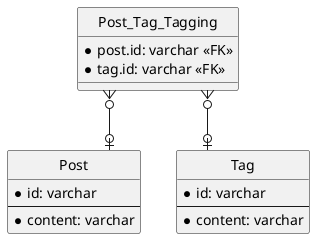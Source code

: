 @startuml cross_reference_table

' hide the spot
hide circle
' avoid problems with angled crows feet
skinparam linetype ortho

entity Post {
  * id: varchar
  --
  * content: varchar
}

entity Tag {
  * id: varchar
  --
  * content: varchar
}

entity Post_Tag_Tagging {
  * post.id: varchar <<FK>>
  * tag.id: varchar <<FK>>
}

Post_Tag_Tagging }o--o| Post
Post_Tag_Tagging }o--o| Tag

@enduml

